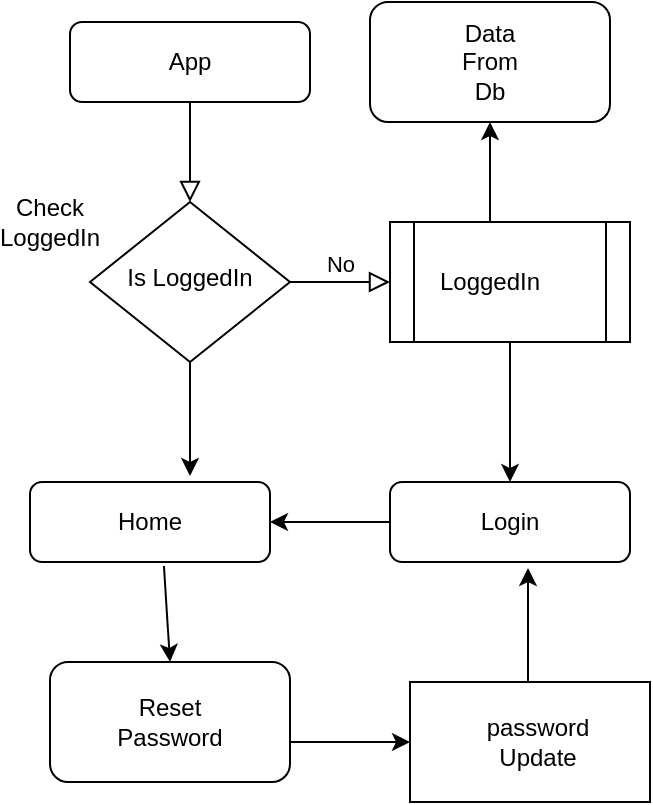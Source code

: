 <mxfile version="14.1.8" type="device"><diagram id="C5RBs43oDa-KdzZeNtuy" name="Page-1"><mxGraphModel dx="852" dy="494" grid="1" gridSize="10" guides="1" tooltips="1" connect="1" arrows="1" fold="1" page="1" pageScale="1" pageWidth="827" pageHeight="1169" math="0" shadow="0"><root><mxCell id="WIyWlLk6GJQsqaUBKTNV-0"/><mxCell id="WIyWlLk6GJQsqaUBKTNV-1" parent="WIyWlLk6GJQsqaUBKTNV-0"/><mxCell id="mQ_CVBaTFe9fJTYh-tBR-0" value="" style="rounded=0;html=1;jettySize=auto;orthogonalLoop=1;fontSize=11;endArrow=block;endFill=0;endSize=8;strokeWidth=1;shadow=0;labelBackgroundColor=none;edgeStyle=orthogonalEdgeStyle;" edge="1" parent="WIyWlLk6GJQsqaUBKTNV-1" source="mQ_CVBaTFe9fJTYh-tBR-1" target="mQ_CVBaTFe9fJTYh-tBR-3"><mxGeometry relative="1" as="geometry"/></mxCell><mxCell id="mQ_CVBaTFe9fJTYh-tBR-1" value="App" style="rounded=1;whiteSpace=wrap;html=1;fontSize=12;glass=0;strokeWidth=1;shadow=0;" vertex="1" parent="WIyWlLk6GJQsqaUBKTNV-1"><mxGeometry x="160" y="80" width="120" height="40" as="geometry"/></mxCell><mxCell id="mQ_CVBaTFe9fJTYh-tBR-2" value="No" style="edgeStyle=orthogonalEdgeStyle;rounded=0;html=1;jettySize=auto;orthogonalLoop=1;fontSize=11;endArrow=block;endFill=0;endSize=8;strokeWidth=1;shadow=0;labelBackgroundColor=none;" edge="1" parent="WIyWlLk6GJQsqaUBKTNV-1" source="mQ_CVBaTFe9fJTYh-tBR-3"><mxGeometry y="10" relative="1" as="geometry"><mxPoint as="offset"/><mxPoint x="320" y="210" as="targetPoint"/></mxGeometry></mxCell><mxCell id="mQ_CVBaTFe9fJTYh-tBR-3" value="Is LoggedIn" style="rhombus;whiteSpace=wrap;html=1;shadow=0;fontFamily=Helvetica;fontSize=12;align=center;strokeWidth=1;spacing=6;spacingTop=-4;" vertex="1" parent="WIyWlLk6GJQsqaUBKTNV-1"><mxGeometry x="170" y="170" width="100" height="80" as="geometry"/></mxCell><mxCell id="mQ_CVBaTFe9fJTYh-tBR-4" value="Home" style="rounded=1;whiteSpace=wrap;html=1;fontSize=12;glass=0;strokeWidth=1;shadow=0;" vertex="1" parent="WIyWlLk6GJQsqaUBKTNV-1"><mxGeometry x="140" y="310" width="120" height="40" as="geometry"/></mxCell><mxCell id="mQ_CVBaTFe9fJTYh-tBR-5" value="Login" style="rounded=1;whiteSpace=wrap;html=1;fontSize=12;glass=0;strokeWidth=1;shadow=0;" vertex="1" parent="WIyWlLk6GJQsqaUBKTNV-1"><mxGeometry x="320" y="310" width="120" height="40" as="geometry"/></mxCell><mxCell id="mQ_CVBaTFe9fJTYh-tBR-6" value="Check LoggedIn" style="text;html=1;strokeColor=none;fillColor=none;align=center;verticalAlign=middle;whiteSpace=wrap;rounded=0;" vertex="1" parent="WIyWlLk6GJQsqaUBKTNV-1"><mxGeometry x="130" y="170" width="40" height="20" as="geometry"/></mxCell><mxCell id="mQ_CVBaTFe9fJTYh-tBR-9" value="" style="shape=process;whiteSpace=wrap;html=1;backgroundOutline=1;" vertex="1" parent="WIyWlLk6GJQsqaUBKTNV-1"><mxGeometry x="320" y="180" width="120" height="60" as="geometry"/></mxCell><mxCell id="mQ_CVBaTFe9fJTYh-tBR-10" value="LoggedIn" style="text;html=1;strokeColor=none;fillColor=none;align=center;verticalAlign=middle;whiteSpace=wrap;rounded=0;" vertex="1" parent="WIyWlLk6GJQsqaUBKTNV-1"><mxGeometry x="350" y="200" width="40" height="20" as="geometry"/></mxCell><mxCell id="mQ_CVBaTFe9fJTYh-tBR-12" value="" style="endArrow=classic;html=1;exitX=0.5;exitY=1;exitDx=0;exitDy=0;entryX=0.5;entryY=0;entryDx=0;entryDy=0;" edge="1" parent="WIyWlLk6GJQsqaUBKTNV-1" source="mQ_CVBaTFe9fJTYh-tBR-9" target="mQ_CVBaTFe9fJTYh-tBR-5"><mxGeometry width="50" height="50" relative="1" as="geometry"><mxPoint x="390" y="290" as="sourcePoint"/><mxPoint x="440" y="240" as="targetPoint"/></mxGeometry></mxCell><mxCell id="mQ_CVBaTFe9fJTYh-tBR-14" value="" style="endArrow=classic;html=1;exitX=0.5;exitY=1;exitDx=0;exitDy=0;" edge="1" parent="WIyWlLk6GJQsqaUBKTNV-1" source="mQ_CVBaTFe9fJTYh-tBR-3"><mxGeometry width="50" height="50" relative="1" as="geometry"><mxPoint x="390" y="280" as="sourcePoint"/><mxPoint x="220" y="307" as="targetPoint"/></mxGeometry></mxCell><mxCell id="mQ_CVBaTFe9fJTYh-tBR-18" value="" style="rounded=1;whiteSpace=wrap;html=1;" vertex="1" parent="WIyWlLk6GJQsqaUBKTNV-1"><mxGeometry x="150" y="400" width="120" height="60" as="geometry"/></mxCell><mxCell id="mQ_CVBaTFe9fJTYh-tBR-19" value="" style="endArrow=classic;html=1;entryX=1;entryY=0.5;entryDx=0;entryDy=0;" edge="1" parent="WIyWlLk6GJQsqaUBKTNV-1" source="mQ_CVBaTFe9fJTYh-tBR-5" target="mQ_CVBaTFe9fJTYh-tBR-4"><mxGeometry width="50" height="50" relative="1" as="geometry"><mxPoint x="390" y="280" as="sourcePoint"/><mxPoint x="440" y="230" as="targetPoint"/></mxGeometry></mxCell><mxCell id="mQ_CVBaTFe9fJTYh-tBR-20" value="" style="endArrow=classic;html=1;exitX=0.558;exitY=1.05;exitDx=0;exitDy=0;exitPerimeter=0;" edge="1" parent="WIyWlLk6GJQsqaUBKTNV-1" source="mQ_CVBaTFe9fJTYh-tBR-4"><mxGeometry width="50" height="50" relative="1" as="geometry"><mxPoint x="390" y="280" as="sourcePoint"/><mxPoint x="210" y="400" as="targetPoint"/></mxGeometry></mxCell><mxCell id="mQ_CVBaTFe9fJTYh-tBR-21" value="Reset Password" style="text;html=1;strokeColor=none;fillColor=none;align=center;verticalAlign=middle;whiteSpace=wrap;rounded=0;" vertex="1" parent="WIyWlLk6GJQsqaUBKTNV-1"><mxGeometry x="190" y="420" width="40" height="20" as="geometry"/></mxCell><mxCell id="mQ_CVBaTFe9fJTYh-tBR-22" value="" style="endArrow=classic;html=1;" edge="1" parent="WIyWlLk6GJQsqaUBKTNV-1"><mxGeometry width="50" height="50" relative="1" as="geometry"><mxPoint x="270" y="440" as="sourcePoint"/><mxPoint x="330" y="440" as="targetPoint"/></mxGeometry></mxCell><mxCell id="mQ_CVBaTFe9fJTYh-tBR-23" value="" style="rounded=0;whiteSpace=wrap;html=1;" vertex="1" parent="WIyWlLk6GJQsqaUBKTNV-1"><mxGeometry x="330" y="410" width="120" height="60" as="geometry"/></mxCell><mxCell id="mQ_CVBaTFe9fJTYh-tBR-24" value="password Update" style="text;html=1;strokeColor=none;fillColor=none;align=center;verticalAlign=middle;whiteSpace=wrap;rounded=0;" vertex="1" parent="WIyWlLk6GJQsqaUBKTNV-1"><mxGeometry x="374" y="430" width="40" height="20" as="geometry"/></mxCell><mxCell id="mQ_CVBaTFe9fJTYh-tBR-25" value="" style="endArrow=classic;html=1;entryX=0.575;entryY=1.075;entryDx=0;entryDy=0;entryPerimeter=0;" edge="1" parent="WIyWlLk6GJQsqaUBKTNV-1" target="mQ_CVBaTFe9fJTYh-tBR-5"><mxGeometry width="50" height="50" relative="1" as="geometry"><mxPoint x="389" y="410" as="sourcePoint"/><mxPoint x="380" y="360" as="targetPoint"/></mxGeometry></mxCell><mxCell id="mQ_CVBaTFe9fJTYh-tBR-29" value="" style="rounded=1;whiteSpace=wrap;html=1;" vertex="1" parent="WIyWlLk6GJQsqaUBKTNV-1"><mxGeometry x="310" y="70" width="120" height="60" as="geometry"/></mxCell><mxCell id="mQ_CVBaTFe9fJTYh-tBR-30" value="" style="endArrow=classic;html=1;entryX=0.5;entryY=1;entryDx=0;entryDy=0;" edge="1" parent="WIyWlLk6GJQsqaUBKTNV-1" target="mQ_CVBaTFe9fJTYh-tBR-29"><mxGeometry width="50" height="50" relative="1" as="geometry"><mxPoint x="370" y="180" as="sourcePoint"/><mxPoint x="440" y="230" as="targetPoint"/></mxGeometry></mxCell><mxCell id="mQ_CVBaTFe9fJTYh-tBR-31" value="Data From Db" style="text;html=1;strokeColor=none;fillColor=none;align=center;verticalAlign=middle;whiteSpace=wrap;rounded=0;" vertex="1" parent="WIyWlLk6GJQsqaUBKTNV-1"><mxGeometry x="350" y="90" width="40" height="20" as="geometry"/></mxCell></root></mxGraphModel></diagram></mxfile>